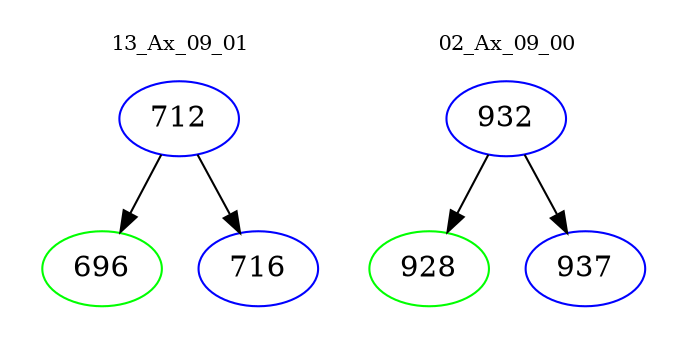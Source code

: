 digraph{
subgraph cluster_0 {
color = white
label = "13_Ax_09_01";
fontsize=10;
T0_712 [label="712", color="blue"]
T0_712 -> T0_696 [color="black"]
T0_696 [label="696", color="green"]
T0_712 -> T0_716 [color="black"]
T0_716 [label="716", color="blue"]
}
subgraph cluster_1 {
color = white
label = "02_Ax_09_00";
fontsize=10;
T1_932 [label="932", color="blue"]
T1_932 -> T1_928 [color="black"]
T1_928 [label="928", color="green"]
T1_932 -> T1_937 [color="black"]
T1_937 [label="937", color="blue"]
}
}
